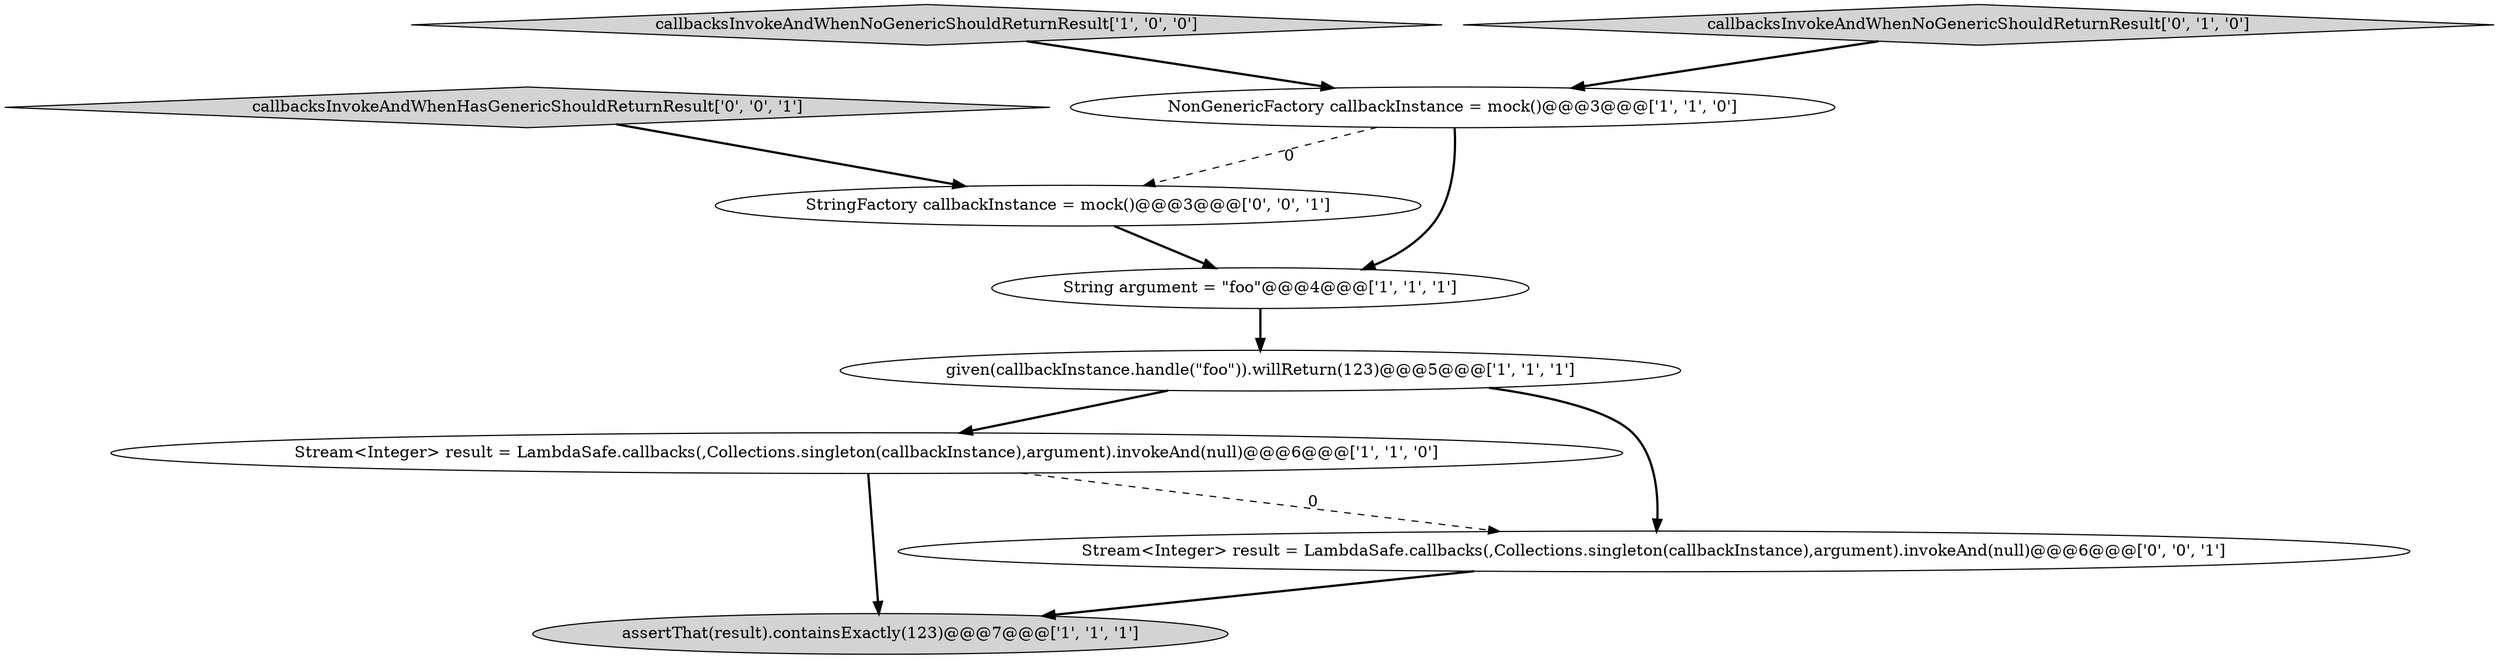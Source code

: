 digraph {
9 [style = filled, label = "callbacksInvokeAndWhenHasGenericShouldReturnResult['0', '0', '1']", fillcolor = lightgray, shape = diamond image = "AAA0AAABBB3BBB"];
1 [style = filled, label = "callbacksInvokeAndWhenNoGenericShouldReturnResult['1', '0', '0']", fillcolor = lightgray, shape = diamond image = "AAA0AAABBB1BBB"];
5 [style = filled, label = "given(callbackInstance.handle(\"foo\")).willReturn(123)@@@5@@@['1', '1', '1']", fillcolor = white, shape = ellipse image = "AAA0AAABBB1BBB"];
3 [style = filled, label = "Stream<Integer> result = LambdaSafe.callbacks(,Collections.singleton(callbackInstance),argument).invokeAnd(null)@@@6@@@['1', '1', '0']", fillcolor = white, shape = ellipse image = "AAA0AAABBB1BBB"];
2 [style = filled, label = "assertThat(result).containsExactly(123)@@@7@@@['1', '1', '1']", fillcolor = lightgray, shape = ellipse image = "AAA0AAABBB1BBB"];
0 [style = filled, label = "NonGenericFactory callbackInstance = mock()@@@3@@@['1', '1', '0']", fillcolor = white, shape = ellipse image = "AAA0AAABBB1BBB"];
4 [style = filled, label = "String argument = \"foo\"@@@4@@@['1', '1', '1']", fillcolor = white, shape = ellipse image = "AAA0AAABBB1BBB"];
6 [style = filled, label = "callbacksInvokeAndWhenNoGenericShouldReturnResult['0', '1', '0']", fillcolor = lightgray, shape = diamond image = "AAA0AAABBB2BBB"];
7 [style = filled, label = "Stream<Integer> result = LambdaSafe.callbacks(,Collections.singleton(callbackInstance),argument).invokeAnd(null)@@@6@@@['0', '0', '1']", fillcolor = white, shape = ellipse image = "AAA0AAABBB3BBB"];
8 [style = filled, label = "StringFactory callbackInstance = mock()@@@3@@@['0', '0', '1']", fillcolor = white, shape = ellipse image = "AAA0AAABBB3BBB"];
5->3 [style = bold, label=""];
5->7 [style = bold, label=""];
0->8 [style = dashed, label="0"];
6->0 [style = bold, label=""];
1->0 [style = bold, label=""];
8->4 [style = bold, label=""];
3->2 [style = bold, label=""];
9->8 [style = bold, label=""];
0->4 [style = bold, label=""];
3->7 [style = dashed, label="0"];
4->5 [style = bold, label=""];
7->2 [style = bold, label=""];
}
